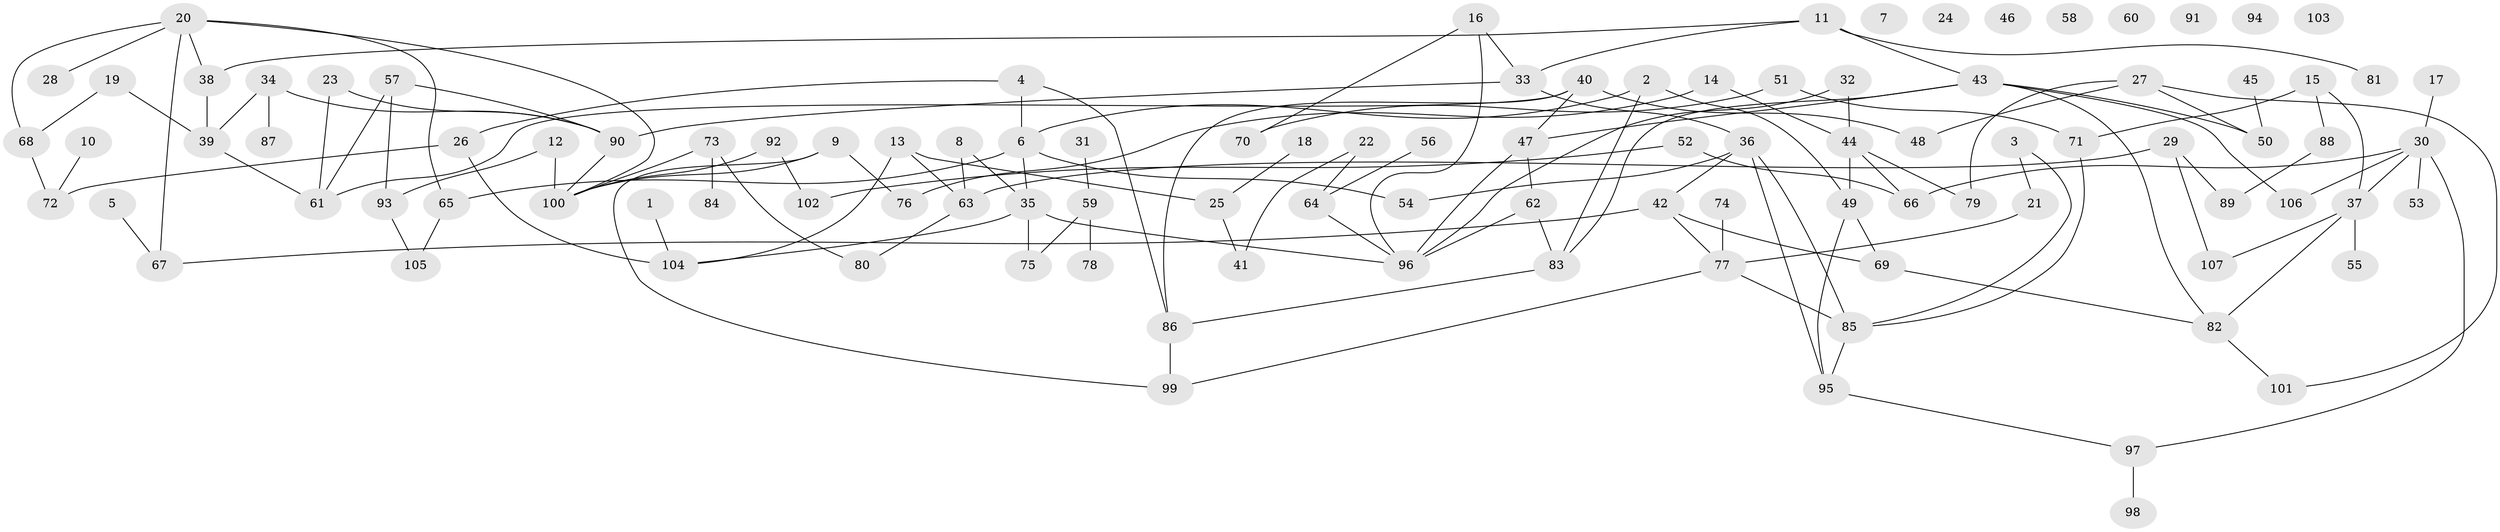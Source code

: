 // coarse degree distribution, {1: 0.1506849315068493, 5: 0.0821917808219178, 2: 0.273972602739726, 6: 0.0821917808219178, 0: 0.1095890410958904, 4: 0.136986301369863, 3: 0.1232876712328767, 8: 0.0273972602739726, 10: 0.0136986301369863}
// Generated by graph-tools (version 1.1) at 2025/23/03/03/25 07:23:25]
// undirected, 107 vertices, 141 edges
graph export_dot {
graph [start="1"]
  node [color=gray90,style=filled];
  1;
  2;
  3;
  4;
  5;
  6;
  7;
  8;
  9;
  10;
  11;
  12;
  13;
  14;
  15;
  16;
  17;
  18;
  19;
  20;
  21;
  22;
  23;
  24;
  25;
  26;
  27;
  28;
  29;
  30;
  31;
  32;
  33;
  34;
  35;
  36;
  37;
  38;
  39;
  40;
  41;
  42;
  43;
  44;
  45;
  46;
  47;
  48;
  49;
  50;
  51;
  52;
  53;
  54;
  55;
  56;
  57;
  58;
  59;
  60;
  61;
  62;
  63;
  64;
  65;
  66;
  67;
  68;
  69;
  70;
  71;
  72;
  73;
  74;
  75;
  76;
  77;
  78;
  79;
  80;
  81;
  82;
  83;
  84;
  85;
  86;
  87;
  88;
  89;
  90;
  91;
  92;
  93;
  94;
  95;
  96;
  97;
  98;
  99;
  100;
  101;
  102;
  103;
  104;
  105;
  106;
  107;
  1 -- 104;
  2 -- 6;
  2 -- 49;
  2 -- 83;
  3 -- 21;
  3 -- 85;
  4 -- 6;
  4 -- 26;
  4 -- 86;
  5 -- 67;
  6 -- 35;
  6 -- 54;
  6 -- 65;
  8 -- 35;
  8 -- 63;
  9 -- 76;
  9 -- 99;
  9 -- 100;
  10 -- 72;
  11 -- 33;
  11 -- 38;
  11 -- 43;
  11 -- 81;
  12 -- 93;
  12 -- 100;
  13 -- 25;
  13 -- 63;
  13 -- 104;
  14 -- 44;
  14 -- 76;
  15 -- 37;
  15 -- 71;
  15 -- 88;
  16 -- 33;
  16 -- 70;
  16 -- 96;
  17 -- 30;
  18 -- 25;
  19 -- 39;
  19 -- 68;
  20 -- 28;
  20 -- 38;
  20 -- 65;
  20 -- 67;
  20 -- 68;
  20 -- 100;
  21 -- 77;
  22 -- 41;
  22 -- 64;
  23 -- 61;
  23 -- 90;
  25 -- 41;
  26 -- 72;
  26 -- 104;
  27 -- 48;
  27 -- 50;
  27 -- 79;
  27 -- 101;
  29 -- 63;
  29 -- 89;
  29 -- 107;
  30 -- 37;
  30 -- 53;
  30 -- 66;
  30 -- 97;
  30 -- 106;
  31 -- 59;
  32 -- 44;
  32 -- 96;
  33 -- 36;
  33 -- 90;
  34 -- 39;
  34 -- 87;
  34 -- 90;
  35 -- 75;
  35 -- 96;
  35 -- 104;
  36 -- 42;
  36 -- 54;
  36 -- 85;
  36 -- 95;
  37 -- 55;
  37 -- 82;
  37 -- 107;
  38 -- 39;
  39 -- 61;
  40 -- 47;
  40 -- 48;
  40 -- 61;
  40 -- 86;
  42 -- 67;
  42 -- 69;
  42 -- 77;
  43 -- 47;
  43 -- 50;
  43 -- 82;
  43 -- 83;
  43 -- 106;
  44 -- 49;
  44 -- 66;
  44 -- 79;
  45 -- 50;
  47 -- 62;
  47 -- 96;
  49 -- 69;
  49 -- 95;
  51 -- 70;
  51 -- 71;
  52 -- 66;
  52 -- 102;
  56 -- 64;
  57 -- 61;
  57 -- 90;
  57 -- 93;
  59 -- 75;
  59 -- 78;
  62 -- 83;
  62 -- 96;
  63 -- 80;
  64 -- 96;
  65 -- 105;
  68 -- 72;
  69 -- 82;
  71 -- 85;
  73 -- 80;
  73 -- 84;
  73 -- 100;
  74 -- 77;
  77 -- 85;
  77 -- 99;
  82 -- 101;
  83 -- 86;
  85 -- 95;
  86 -- 99;
  88 -- 89;
  90 -- 100;
  92 -- 100;
  92 -- 102;
  93 -- 105;
  95 -- 97;
  97 -- 98;
}
